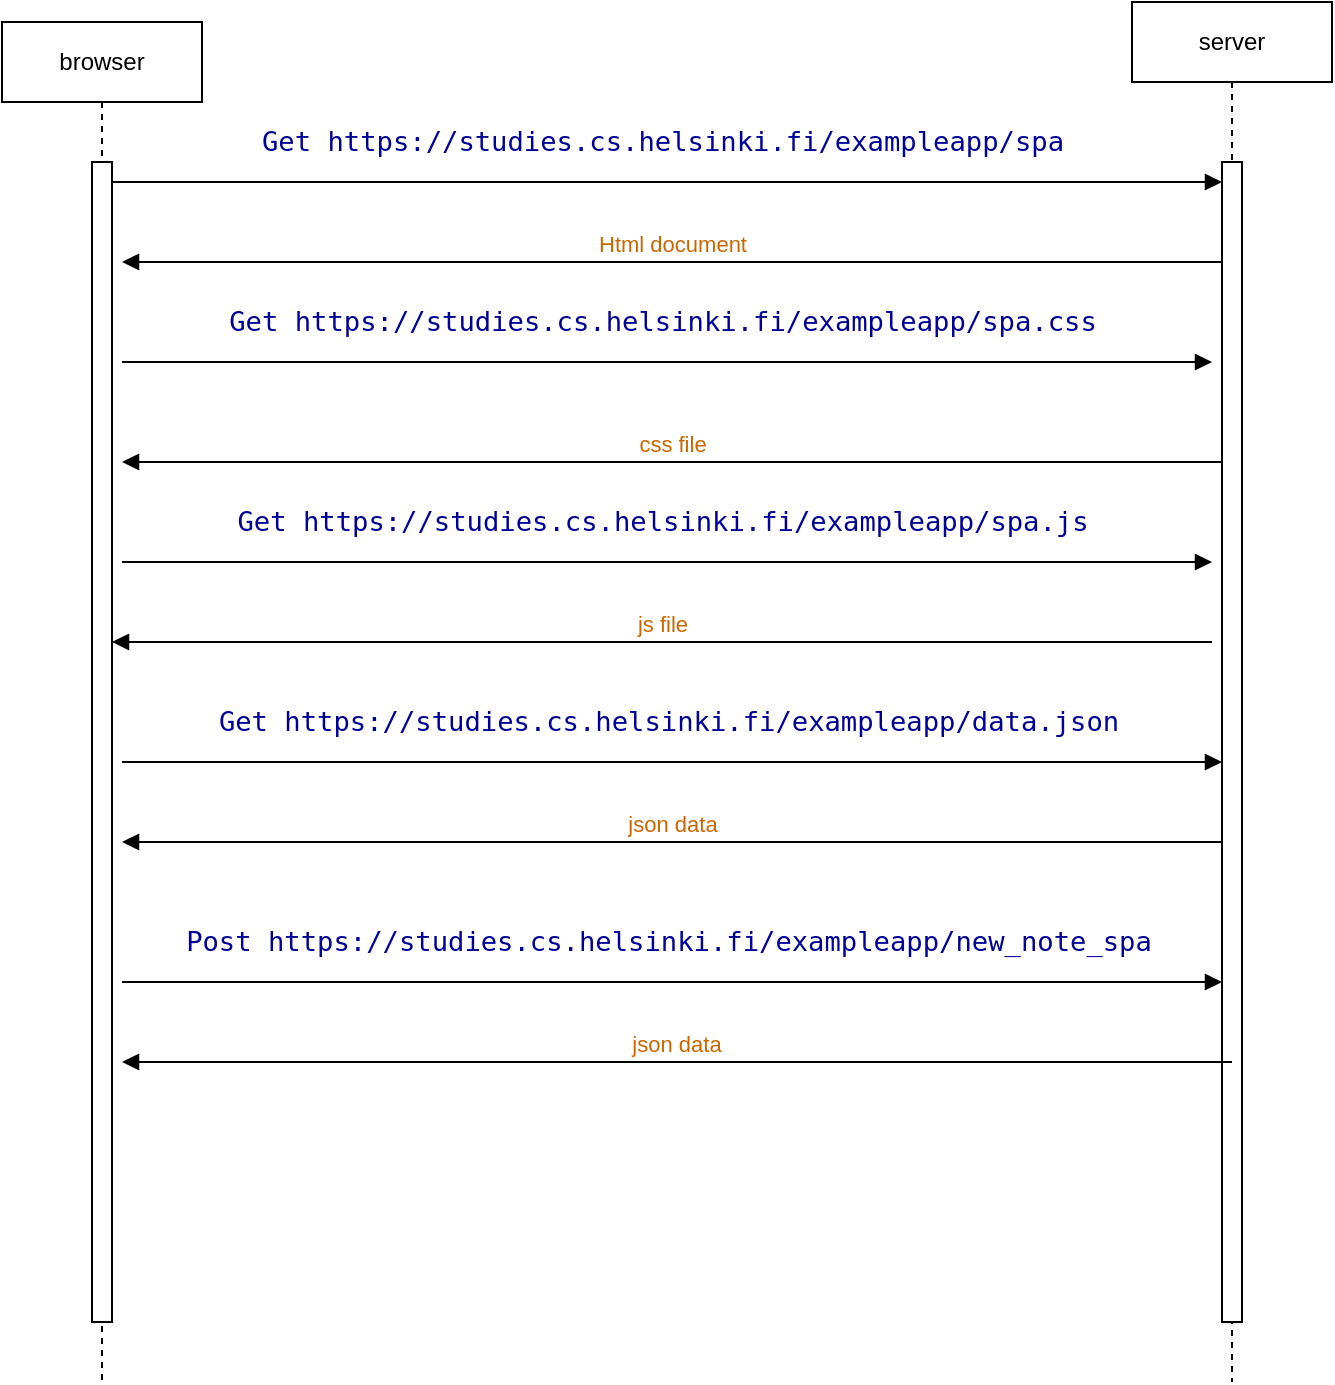<mxfile version="21.5.2" type="device">
  <diagram name="Page-1" id="2YBvvXClWsGukQMizWep">
    <mxGraphModel dx="1728" dy="915" grid="1" gridSize="10" guides="1" tooltips="1" connect="1" arrows="1" fold="1" page="1" pageScale="1" pageWidth="850" pageHeight="1100" math="0" shadow="0">
      <root>
        <mxCell id="0" />
        <mxCell id="1" parent="0" />
        <mxCell id="aM9ryv3xv72pqoxQDRHE-1" value="browser" style="shape=umlLifeline;perimeter=lifelinePerimeter;whiteSpace=wrap;html=1;container=0;dropTarget=0;collapsible=0;recursiveResize=0;outlineConnect=0;portConstraint=eastwest;newEdgeStyle={&quot;edgeStyle&quot;:&quot;elbowEdgeStyle&quot;,&quot;elbow&quot;:&quot;vertical&quot;,&quot;curved&quot;:0,&quot;rounded&quot;:0};" parent="1" vertex="1">
          <mxGeometry x="70" y="250" width="100" height="680" as="geometry" />
        </mxCell>
        <mxCell id="aM9ryv3xv72pqoxQDRHE-2" value="" style="html=1;points=[];perimeter=orthogonalPerimeter;outlineConnect=0;targetShapes=umlLifeline;portConstraint=eastwest;newEdgeStyle={&quot;edgeStyle&quot;:&quot;elbowEdgeStyle&quot;,&quot;elbow&quot;:&quot;vertical&quot;,&quot;curved&quot;:0,&quot;rounded&quot;:0};" parent="aM9ryv3xv72pqoxQDRHE-1" vertex="1">
          <mxGeometry x="45" y="70" width="10" height="580" as="geometry" />
        </mxCell>
        <mxCell id="aM9ryv3xv72pqoxQDRHE-5" value="server" style="shape=umlLifeline;perimeter=lifelinePerimeter;whiteSpace=wrap;html=1;container=0;dropTarget=0;collapsible=0;recursiveResize=0;outlineConnect=0;portConstraint=eastwest;newEdgeStyle={&quot;edgeStyle&quot;:&quot;elbowEdgeStyle&quot;,&quot;elbow&quot;:&quot;vertical&quot;,&quot;curved&quot;:0,&quot;rounded&quot;:0};" parent="1" vertex="1">
          <mxGeometry x="635" y="240" width="100" height="690" as="geometry" />
        </mxCell>
        <mxCell id="aM9ryv3xv72pqoxQDRHE-6" value="" style="html=1;points=[];perimeter=orthogonalPerimeter;outlineConnect=0;targetShapes=umlLifeline;portConstraint=eastwest;newEdgeStyle={&quot;edgeStyle&quot;:&quot;elbowEdgeStyle&quot;,&quot;elbow&quot;:&quot;vertical&quot;,&quot;curved&quot;:0,&quot;rounded&quot;:0};" parent="aM9ryv3xv72pqoxQDRHE-5" vertex="1">
          <mxGeometry x="45" y="80" width="10" height="580" as="geometry" />
        </mxCell>
        <mxCell id="aM9ryv3xv72pqoxQDRHE-7" value="&lt;pre style=&quot;box-sizing: inherit; font-family: &amp;quot;IBM Plex Mono&amp;quot;, monospace; font-size: 0.85rem; margin-top: 2rem; margin-bottom: 2rem; line-height: 1.42; border-radius: 0.5rem; overflow-wrap: normal; padding: 1rem; overflow: auto; position: relative; text-align: start;&quot;&gt;&lt;code style=&quot;box-sizing: inherit; font-family: Consolas, Monaco, &amp;quot;Andale Mono&amp;quot;, &amp;quot;Ubuntu Mono&amp;quot;, monospace; font-size: 1em; line-height: 1.5; background-image: none; background-position: initial; background-size: initial; background-repeat: initial; background-attachment: initial; background-origin: initial; background-clip: initial; border-radius: 3px; padding: 0.2em 0px; text-shadow: none; word-spacing: normal; word-break: normal; overflow-wrap: normal; tab-size: 4; hyphens: none;&quot; class=&quot;language-text&quot;&gt;&lt;font color=&quot;#000099&quot;&gt;Get https://studies.cs.helsinki.fi/exampleapp/spa&lt;/font&gt;&lt;/code&gt;&lt;/pre&gt;" style="html=1;verticalAlign=bottom;endArrow=block;edgeStyle=elbowEdgeStyle;elbow=vertical;curved=0;rounded=0;fillColor=none;strokeColor=default;labelBackgroundColor=none;" parent="1" source="aM9ryv3xv72pqoxQDRHE-2" target="aM9ryv3xv72pqoxQDRHE-6" edge="1">
          <mxGeometry x="-0.009" y="-40" relative="1" as="geometry">
            <mxPoint x="240" y="340" as="sourcePoint" />
            <Array as="points">
              <mxPoint x="225" y="330" />
            </Array>
            <mxPoint as="offset" />
          </mxGeometry>
        </mxCell>
        <mxCell id="aM9ryv3xv72pqoxQDRHE-9" value="Html document" style="html=1;verticalAlign=bottom;endArrow=block;edgeStyle=elbowEdgeStyle;elbow=vertical;curved=0;rounded=0;fontColor=#CC6600;" parent="1" source="aM9ryv3xv72pqoxQDRHE-6" edge="1">
          <mxGeometry relative="1" as="geometry">
            <mxPoint x="220" y="370" as="sourcePoint" />
            <Array as="points">
              <mxPoint x="235" y="370" />
            </Array>
            <mxPoint x="130" y="370" as="targetPoint" />
          </mxGeometry>
        </mxCell>
        <mxCell id="jW9Gv8o0be3yyok_srHc-1" value="&lt;pre style=&quot;box-sizing: inherit; font-family: &amp;quot;IBM Plex Mono&amp;quot;, monospace; font-size: 0.85rem; margin-top: 2rem; margin-bottom: 2rem; line-height: 150%; border-radius: 0.5rem; overflow-wrap: normal; padding: 1rem; overflow: auto; position: relative; text-align: start;&quot;&gt;&lt;code style=&quot;box-sizing: inherit; font-family: Consolas, Monaco, &amp;quot;Andale Mono&amp;quot;, &amp;quot;Ubuntu Mono&amp;quot;, monospace; font-size: 1em; line-height: 1.5; background-image: none; background-position: initial; background-size: initial; background-repeat: initial; background-attachment: initial; background-origin: initial; background-clip: initial; border-radius: 3px; padding: 0.2em 0px; text-shadow: none; word-spacing: normal; word-break: normal; overflow-wrap: normal; tab-size: 4; hyphens: none;&quot; class=&quot;language-text&quot;&gt;&lt;font color=&quot;#000099&quot;&gt;Get https://studies.cs.helsinki.fi/exampleapp/spa.css&lt;/font&gt;&lt;/code&gt;&lt;/pre&gt;" style="html=1;verticalAlign=bottom;endArrow=block;edgeStyle=elbowEdgeStyle;elbow=vertical;curved=0;rounded=0;fillColor=none;strokeColor=default;labelBackgroundColor=none;" edge="1" parent="1">
          <mxGeometry x="-0.009" y="-40" relative="1" as="geometry">
            <mxPoint x="130" y="420" as="sourcePoint" />
            <Array as="points">
              <mxPoint x="220" y="420" />
            </Array>
            <mxPoint x="675" y="420" as="targetPoint" />
            <mxPoint as="offset" />
          </mxGeometry>
        </mxCell>
        <mxCell id="jW9Gv8o0be3yyok_srHc-2" value="css file" style="html=1;verticalAlign=bottom;endArrow=block;edgeStyle=elbowEdgeStyle;elbow=vertical;curved=0;rounded=0;fontColor=#CC6600;" edge="1" parent="1">
          <mxGeometry relative="1" as="geometry">
            <mxPoint x="680" y="470" as="sourcePoint" />
            <Array as="points">
              <mxPoint x="235" y="470" />
            </Array>
            <mxPoint x="130" y="470" as="targetPoint" />
          </mxGeometry>
        </mxCell>
        <mxCell id="jW9Gv8o0be3yyok_srHc-5" value="&lt;pre style=&quot;box-sizing: inherit; font-family: &amp;quot;IBM Plex Mono&amp;quot;, monospace; font-size: 0.85rem; margin-top: 2rem; margin-bottom: 2rem; line-height: 1.42; border-radius: 0.5rem; overflow-wrap: normal; padding: 1rem; overflow: auto; position: relative; text-align: start;&quot;&gt;&lt;code style=&quot;box-sizing: inherit; font-family: Consolas, Monaco, &amp;quot;Andale Mono&amp;quot;, &amp;quot;Ubuntu Mono&amp;quot;, monospace; font-size: 1em; line-height: 1.5; background-image: none; background-position: initial; background-size: initial; background-repeat: initial; background-attachment: initial; background-origin: initial; background-clip: initial; border-radius: 3px; padding: 0.2em 0px; text-shadow: none; word-spacing: normal; word-break: normal; overflow-wrap: normal; tab-size: 4; hyphens: none;&quot; class=&quot;language-text&quot;&gt;Get https://studies.cs.helsinki.fi/exampleapp/spa.js&lt;/code&gt;&lt;/pre&gt;" style="html=1;verticalAlign=bottom;endArrow=block;edgeStyle=elbowEdgeStyle;elbow=vertical;curved=0;rounded=0;fillColor=none;strokeColor=default;labelBackgroundColor=none;fontColor=#000099;" edge="1" parent="1">
          <mxGeometry x="-0.009" y="-40" relative="1" as="geometry">
            <mxPoint x="130" y="520" as="sourcePoint" />
            <Array as="points">
              <mxPoint x="220" y="520" />
            </Array>
            <mxPoint x="675" y="520" as="targetPoint" />
            <mxPoint as="offset" />
          </mxGeometry>
        </mxCell>
        <mxCell id="jW9Gv8o0be3yyok_srHc-6" value="js file" style="html=1;verticalAlign=bottom;endArrow=block;edgeStyle=elbowEdgeStyle;elbow=vertical;curved=0;rounded=0;fontColor=#CC6600;" edge="1" parent="1">
          <mxGeometry relative="1" as="geometry">
            <mxPoint x="675" y="560" as="sourcePoint" />
            <Array as="points">
              <mxPoint x="230" y="560" />
            </Array>
            <mxPoint x="125" y="560" as="targetPoint" />
          </mxGeometry>
        </mxCell>
        <mxCell id="jW9Gv8o0be3yyok_srHc-7" value="&lt;pre style=&quot;box-sizing: inherit; font-family: &amp;quot;IBM Plex Mono&amp;quot;, monospace; font-size: 0.85rem; margin-top: 2rem; margin-bottom: 2rem; line-height: 1.42; border-radius: 0.5rem; overflow-wrap: normal; padding: 1rem; overflow: auto; position: relative; text-align: start;&quot;&gt;&lt;code style=&quot;box-sizing: inherit; font-family: Consolas, Monaco, &amp;quot;Andale Mono&amp;quot;, &amp;quot;Ubuntu Mono&amp;quot;, monospace; font-size: 1em; line-height: 1.5; background-image: none; background-position: initial; background-size: initial; background-repeat: initial; background-attachment: initial; background-origin: initial; background-clip: initial; border-radius: 3px; padding: 0.2em 0px; text-shadow: none; word-spacing: normal; word-break: normal; overflow-wrap: normal; tab-size: 4; hyphens: none;&quot; class=&quot;language-text&quot;&gt;Get https://studies.cs.helsinki.fi/exampleapp/data.json&lt;/code&gt;&lt;/pre&gt;" style="html=1;verticalAlign=bottom;endArrow=block;edgeStyle=elbowEdgeStyle;elbow=vertical;curved=0;rounded=0;fillColor=none;strokeColor=default;labelBackgroundColor=none;fontColor=#000099;" edge="1" parent="1">
          <mxGeometry x="-0.009" y="-40" relative="1" as="geometry">
            <mxPoint x="130" y="620" as="sourcePoint" />
            <Array as="points">
              <mxPoint x="230" y="620" />
            </Array>
            <mxPoint x="680" y="620" as="targetPoint" />
            <mxPoint as="offset" />
          </mxGeometry>
        </mxCell>
        <mxCell id="jW9Gv8o0be3yyok_srHc-8" value="json data" style="html=1;verticalAlign=bottom;endArrow=block;edgeStyle=elbowEdgeStyle;elbow=vertical;curved=0;rounded=0;fontColor=#CC6600;" edge="1" parent="1">
          <mxGeometry relative="1" as="geometry">
            <mxPoint x="680" y="660" as="sourcePoint" />
            <Array as="points">
              <mxPoint x="240" y="660" />
            </Array>
            <mxPoint x="130" y="660" as="targetPoint" />
          </mxGeometry>
        </mxCell>
        <mxCell id="jW9Gv8o0be3yyok_srHc-9" value="&lt;pre style=&quot;box-sizing: inherit; font-family: &amp;quot;IBM Plex Mono&amp;quot;, monospace; font-size: 0.85rem; margin-top: 2rem; margin-bottom: 2rem; line-height: 1.42; border-radius: 0.5rem; overflow-wrap: normal; padding: 1rem; overflow: auto; position: relative; text-align: start;&quot;&gt;&lt;code style=&quot;box-sizing: inherit; font-family: Consolas, Monaco, &amp;quot;Andale Mono&amp;quot;, &amp;quot;Ubuntu Mono&amp;quot;, monospace; font-size: 1em; line-height: 1.5; background-image: none; background-position: initial; background-size: initial; background-repeat: initial; background-attachment: initial; background-origin: initial; background-clip: initial; border-radius: 3px; padding: 0.2em 0px; text-shadow: none; word-spacing: normal; word-break: normal; overflow-wrap: normal; tab-size: 4; hyphens: none;&quot; class=&quot;language-text&quot;&gt;Post https://studies.cs.helsinki.fi/exampleapp/new_note_spa&lt;/code&gt;&lt;/pre&gt;" style="html=1;verticalAlign=bottom;endArrow=block;edgeStyle=elbowEdgeStyle;elbow=vertical;curved=0;rounded=0;fillColor=none;strokeColor=default;labelBackgroundColor=none;fontColor=#000099;" edge="1" parent="1">
          <mxGeometry x="-0.007" y="-40" relative="1" as="geometry">
            <mxPoint x="130" y="730" as="sourcePoint" />
            <Array as="points">
              <mxPoint x="230" y="730" />
            </Array>
            <mxPoint x="680" y="730" as="targetPoint" />
            <mxPoint as="offset" />
          </mxGeometry>
        </mxCell>
        <mxCell id="jW9Gv8o0be3yyok_srHc-10" value="json data" style="html=1;verticalAlign=bottom;endArrow=block;edgeStyle=elbowEdgeStyle;elbow=vertical;curved=0;rounded=0;fontColor=#CC6600;" edge="1" parent="1">
          <mxGeometry x="0.001" relative="1" as="geometry">
            <mxPoint x="685" y="770" as="sourcePoint" />
            <Array as="points">
              <mxPoint x="240" y="770" />
            </Array>
            <mxPoint x="130" y="770" as="targetPoint" />
            <mxPoint as="offset" />
          </mxGeometry>
        </mxCell>
      </root>
    </mxGraphModel>
  </diagram>
</mxfile>
